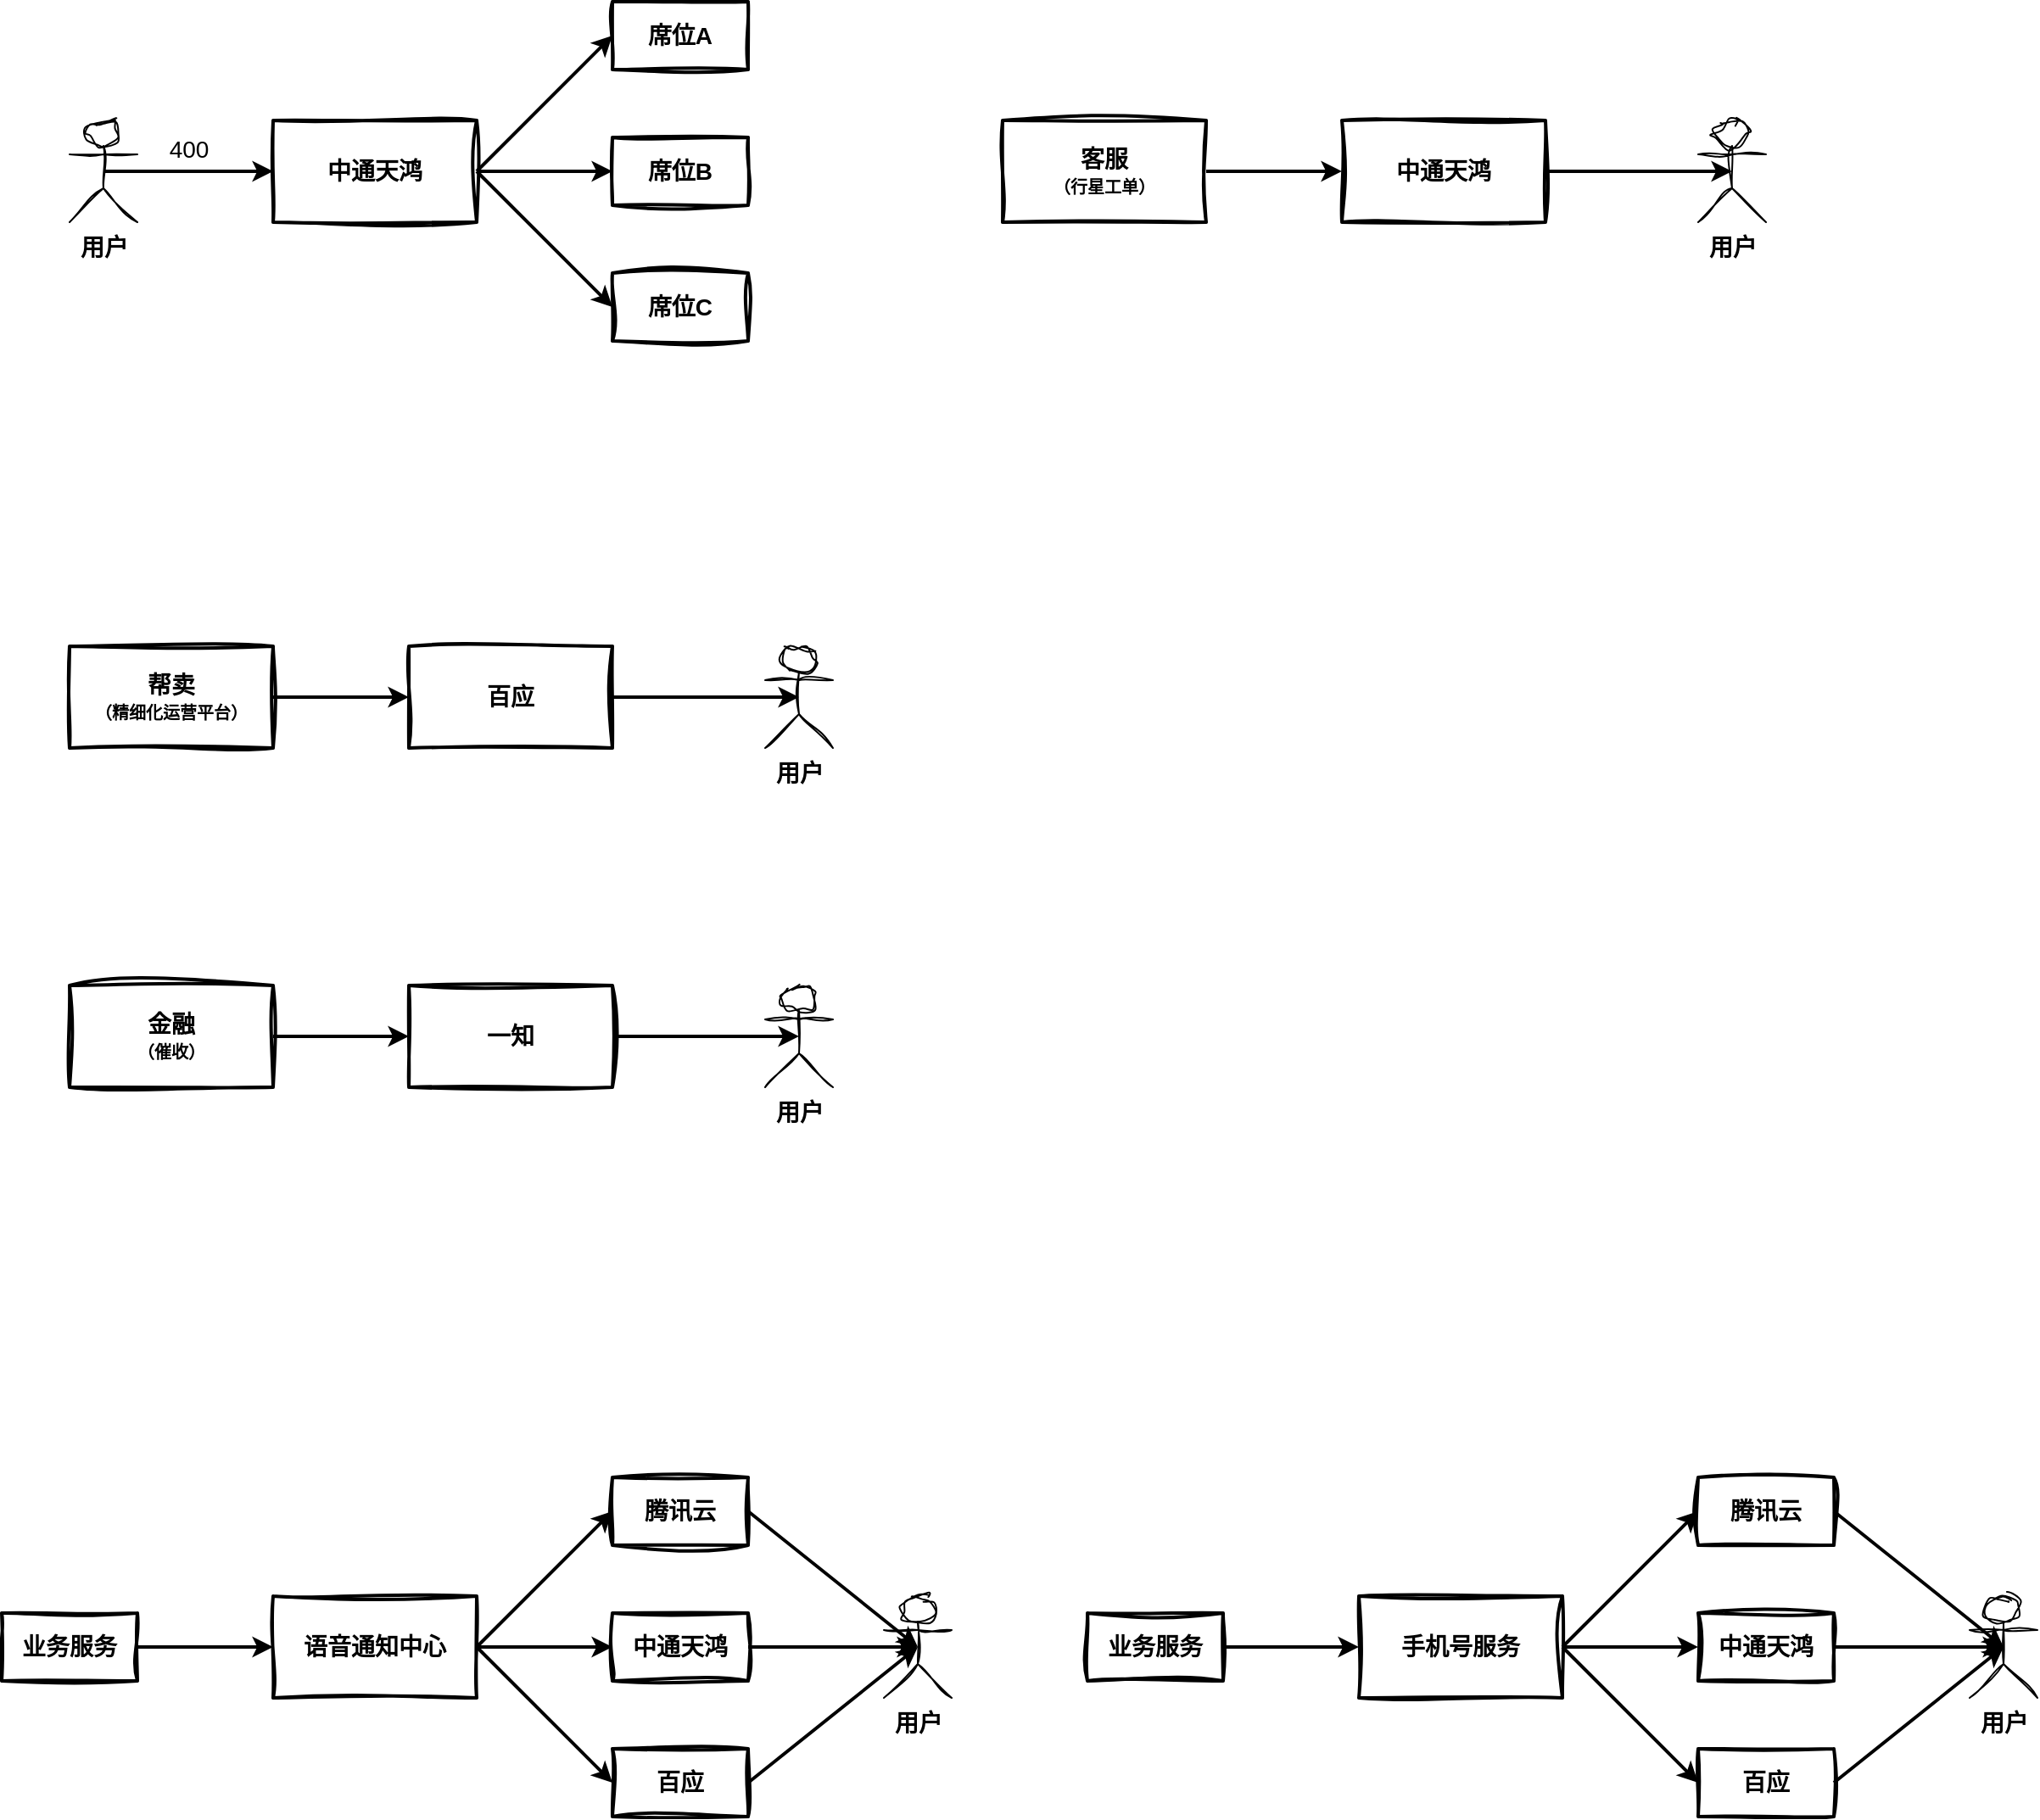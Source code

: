 <mxfile version="25.0.3">
  <diagram name="第 1 页" id="vKzClg0LOLqhk4ITw8iK">
    <mxGraphModel dx="1503" dy="1114" grid="1" gridSize="10" guides="1" tooltips="1" connect="1" arrows="1" fold="1" page="1" pageScale="1" pageWidth="827" pageHeight="1169" math="0" shadow="0">
      <root>
        <mxCell id="0" />
        <mxCell id="1" parent="0" />
        <mxCell id="Snd-GjKYDQuBAGq_1xwZ-4" style="edgeStyle=orthogonalEdgeStyle;rounded=0;orthogonalLoop=1;jettySize=auto;html=1;exitX=0.5;exitY=0.5;exitDx=0;exitDy=0;exitPerimeter=0;entryX=0;entryY=0.5;entryDx=0;entryDy=0;strokeWidth=2;" parent="1" source="Snd-GjKYDQuBAGq_1xwZ-1" target="Snd-GjKYDQuBAGq_1xwZ-2" edge="1">
          <mxGeometry relative="1" as="geometry" />
        </mxCell>
        <mxCell id="Snd-GjKYDQuBAGq_1xwZ-5" value="&lt;font style=&quot;font-size: 14px;&quot;&gt;400&lt;/font&gt;" style="edgeLabel;html=1;align=center;verticalAlign=middle;resizable=0;points=[];" parent="Snd-GjKYDQuBAGq_1xwZ-4" vertex="1" connectable="0">
          <mxGeometry y="2" relative="1" as="geometry">
            <mxPoint y="-11" as="offset" />
          </mxGeometry>
        </mxCell>
        <mxCell id="Snd-GjKYDQuBAGq_1xwZ-1" value="&lt;font style=&quot;font-size: 14px;&quot;&gt;&lt;b&gt;用户&lt;/b&gt;&lt;/font&gt;" style="shape=umlActor;verticalLabelPosition=bottom;verticalAlign=top;html=1;outlineConnect=0;sketch=1;curveFitting=1;jiggle=2;" parent="1" vertex="1">
          <mxGeometry x="200" y="250" width="40" height="60" as="geometry" />
        </mxCell>
        <mxCell id="Snd-GjKYDQuBAGq_1xwZ-2" value="&lt;font style=&quot;font-size: 14px;&quot;&gt;&lt;b&gt;中通天鸿&lt;/b&gt;&lt;/font&gt;" style="rounded=0;whiteSpace=wrap;html=1;fillColor=none;strokeWidth=2;sketch=1;curveFitting=1;jiggle=2;" parent="1" vertex="1">
          <mxGeometry x="320" y="250" width="120" height="60" as="geometry" />
        </mxCell>
        <mxCell id="Snd-GjKYDQuBAGq_1xwZ-7" value="&lt;font style=&quot;font-size: 14px;&quot;&gt;&lt;b&gt;席位A&lt;/b&gt;&lt;/font&gt;" style="rounded=0;whiteSpace=wrap;html=1;fillColor=none;strokeWidth=2;sketch=1;curveFitting=1;jiggle=2;" parent="1" vertex="1">
          <mxGeometry x="520" y="180" width="80" height="40" as="geometry" />
        </mxCell>
        <mxCell id="Snd-GjKYDQuBAGq_1xwZ-10" value="&lt;font style=&quot;font-size: 14px;&quot;&gt;&lt;b&gt;席位B&lt;/b&gt;&lt;/font&gt;" style="rounded=0;whiteSpace=wrap;html=1;fillColor=none;strokeWidth=2;sketch=1;curveFitting=1;jiggle=2;" parent="1" vertex="1">
          <mxGeometry x="520" y="260" width="80" height="40" as="geometry" />
        </mxCell>
        <mxCell id="Snd-GjKYDQuBAGq_1xwZ-11" value="&lt;font style=&quot;font-size: 14px;&quot;&gt;&lt;b&gt;席位C&lt;/b&gt;&lt;/font&gt;" style="rounded=0;whiteSpace=wrap;html=1;fillColor=none;strokeWidth=2;sketch=1;curveFitting=1;jiggle=2;" parent="1" vertex="1">
          <mxGeometry x="520" y="340" width="80" height="40" as="geometry" />
        </mxCell>
        <mxCell id="Snd-GjKYDQuBAGq_1xwZ-14" value="" style="endArrow=classic;html=1;rounded=0;exitX=1;exitY=0.5;exitDx=0;exitDy=0;entryX=0;entryY=0.5;entryDx=0;entryDy=0;strokeWidth=2;" parent="1" source="Snd-GjKYDQuBAGq_1xwZ-2" target="Snd-GjKYDQuBAGq_1xwZ-7" edge="1">
          <mxGeometry width="50" height="50" relative="1" as="geometry">
            <mxPoint x="350" y="480" as="sourcePoint" />
            <mxPoint x="400" y="430" as="targetPoint" />
          </mxGeometry>
        </mxCell>
        <mxCell id="Snd-GjKYDQuBAGq_1xwZ-16" value="" style="endArrow=classic;html=1;rounded=0;exitX=1;exitY=0.5;exitDx=0;exitDy=0;entryX=0;entryY=0.5;entryDx=0;entryDy=0;strokeWidth=2;" parent="1" source="Snd-GjKYDQuBAGq_1xwZ-2" target="Snd-GjKYDQuBAGq_1xwZ-10" edge="1">
          <mxGeometry width="50" height="50" relative="1" as="geometry">
            <mxPoint x="450" y="290" as="sourcePoint" />
            <mxPoint x="530" y="210" as="targetPoint" />
          </mxGeometry>
        </mxCell>
        <mxCell id="Snd-GjKYDQuBAGq_1xwZ-17" value="" style="endArrow=classic;html=1;rounded=0;entryX=0;entryY=0.5;entryDx=0;entryDy=0;strokeWidth=2;" parent="1" target="Snd-GjKYDQuBAGq_1xwZ-11" edge="1">
          <mxGeometry width="50" height="50" relative="1" as="geometry">
            <mxPoint x="440" y="280" as="sourcePoint" />
            <mxPoint x="530" y="290" as="targetPoint" />
          </mxGeometry>
        </mxCell>
        <mxCell id="Snd-GjKYDQuBAGq_1xwZ-18" value="&lt;font style=&quot;font-size: 14px;&quot;&gt;&lt;b&gt;帮卖&lt;/b&gt;&lt;/font&gt;&lt;div&gt;&lt;font size=&quot;1&quot; style=&quot;&quot;&gt;&lt;b style=&quot;&quot;&gt;（精细化运营平台）&lt;/b&gt;&lt;/font&gt;&lt;/div&gt;" style="rounded=0;whiteSpace=wrap;html=1;fillColor=none;strokeWidth=2;sketch=1;curveFitting=1;jiggle=2;" parent="1" vertex="1">
          <mxGeometry x="200" y="560" width="120" height="60" as="geometry" />
        </mxCell>
        <mxCell id="Snd-GjKYDQuBAGq_1xwZ-20" value="&lt;span style=&quot;font-size: 14px;&quot;&gt;&lt;b&gt;百应&lt;/b&gt;&lt;/span&gt;" style="rounded=0;whiteSpace=wrap;html=1;fillColor=none;strokeWidth=2;sketch=1;curveFitting=1;jiggle=2;" parent="1" vertex="1">
          <mxGeometry x="400" y="560" width="120" height="60" as="geometry" />
        </mxCell>
        <mxCell id="Snd-GjKYDQuBAGq_1xwZ-21" style="edgeStyle=orthogonalEdgeStyle;rounded=0;orthogonalLoop=1;jettySize=auto;html=1;exitX=1;exitY=0.5;exitDx=0;exitDy=0;entryX=0;entryY=0.5;entryDx=0;entryDy=0;strokeWidth=2;" parent="1" source="Snd-GjKYDQuBAGq_1xwZ-18" target="Snd-GjKYDQuBAGq_1xwZ-20" edge="1">
          <mxGeometry relative="1" as="geometry">
            <mxPoint x="230" y="290" as="sourcePoint" />
            <mxPoint x="330" y="290" as="targetPoint" />
          </mxGeometry>
        </mxCell>
        <mxCell id="Snd-GjKYDQuBAGq_1xwZ-23" value="&lt;font style=&quot;font-size: 14px;&quot;&gt;&lt;b&gt;用户&lt;/b&gt;&lt;/font&gt;" style="shape=umlActor;verticalLabelPosition=bottom;verticalAlign=top;html=1;outlineConnect=0;sketch=1;curveFitting=1;jiggle=2;" parent="1" vertex="1">
          <mxGeometry x="610" y="560" width="40" height="60" as="geometry" />
        </mxCell>
        <mxCell id="Snd-GjKYDQuBAGq_1xwZ-27" value="" style="endArrow=classic;html=1;rounded=0;entryX=0.5;entryY=0.5;entryDx=0;entryDy=0;strokeWidth=2;exitX=1;exitY=0.5;exitDx=0;exitDy=0;entryPerimeter=0;" parent="1" source="Snd-GjKYDQuBAGq_1xwZ-20" target="Snd-GjKYDQuBAGq_1xwZ-23" edge="1">
          <mxGeometry width="50" height="50" relative="1" as="geometry">
            <mxPoint x="450" y="290" as="sourcePoint" />
            <mxPoint x="530" y="370" as="targetPoint" />
          </mxGeometry>
        </mxCell>
        <mxCell id="Snd-GjKYDQuBAGq_1xwZ-28" value="&lt;span style=&quot;font-size: 14px;&quot;&gt;&lt;b&gt;客服&lt;/b&gt;&lt;/span&gt;&lt;br&gt;&lt;div&gt;&lt;font size=&quot;1&quot; style=&quot;&quot;&gt;&lt;b style=&quot;&quot;&gt;（行星工单）&lt;/b&gt;&lt;/font&gt;&lt;/div&gt;" style="rounded=0;whiteSpace=wrap;html=1;fillColor=none;strokeWidth=2;sketch=1;curveFitting=1;jiggle=2;" parent="1" vertex="1">
          <mxGeometry x="750" y="250" width="120" height="60" as="geometry" />
        </mxCell>
        <mxCell id="Snd-GjKYDQuBAGq_1xwZ-29" value="&lt;span style=&quot;font-size: 14px;&quot;&gt;&lt;b&gt;中通天鸿&lt;/b&gt;&lt;/span&gt;" style="rounded=0;whiteSpace=wrap;html=1;fillColor=none;strokeWidth=2;sketch=1;curveFitting=1;jiggle=2;" parent="1" vertex="1">
          <mxGeometry x="950" y="250" width="120" height="60" as="geometry" />
        </mxCell>
        <mxCell id="Snd-GjKYDQuBAGq_1xwZ-30" style="edgeStyle=orthogonalEdgeStyle;rounded=0;orthogonalLoop=1;jettySize=auto;html=1;exitX=1;exitY=0.5;exitDx=0;exitDy=0;entryX=0;entryY=0.5;entryDx=0;entryDy=0;strokeWidth=2;" parent="1" source="Snd-GjKYDQuBAGq_1xwZ-28" target="Snd-GjKYDQuBAGq_1xwZ-29" edge="1">
          <mxGeometry relative="1" as="geometry">
            <mxPoint x="780" y="-20" as="sourcePoint" />
            <mxPoint x="880" y="-20" as="targetPoint" />
          </mxGeometry>
        </mxCell>
        <mxCell id="Snd-GjKYDQuBAGq_1xwZ-31" value="&lt;font style=&quot;font-size: 14px;&quot;&gt;&lt;b&gt;用户&lt;/b&gt;&lt;/font&gt;" style="shape=umlActor;verticalLabelPosition=bottom;verticalAlign=top;html=1;outlineConnect=0;sketch=1;curveFitting=1;jiggle=2;" parent="1" vertex="1">
          <mxGeometry x="1160" y="250" width="40" height="60" as="geometry" />
        </mxCell>
        <mxCell id="Snd-GjKYDQuBAGq_1xwZ-32" value="" style="endArrow=classic;html=1;rounded=0;entryX=0.5;entryY=0.5;entryDx=0;entryDy=0;strokeWidth=2;exitX=1;exitY=0.5;exitDx=0;exitDy=0;entryPerimeter=0;" parent="1" source="Snd-GjKYDQuBAGq_1xwZ-29" target="Snd-GjKYDQuBAGq_1xwZ-31" edge="1">
          <mxGeometry width="50" height="50" relative="1" as="geometry">
            <mxPoint x="1000" y="-20" as="sourcePoint" />
            <mxPoint x="1080" y="60" as="targetPoint" />
          </mxGeometry>
        </mxCell>
        <mxCell id="PerwuIWuICiWA3Fu8wiI-1" value="&lt;font style=&quot;font-size: 14px;&quot;&gt;&lt;b&gt;金融&lt;/b&gt;&lt;/font&gt;&lt;div&gt;&lt;font size=&quot;1&quot; style=&quot;&quot;&gt;&lt;b style=&quot;&quot;&gt;（催收）&lt;/b&gt;&lt;/font&gt;&lt;/div&gt;" style="rounded=0;whiteSpace=wrap;html=1;fillColor=none;strokeWidth=2;sketch=1;curveFitting=1;jiggle=2;" parent="1" vertex="1">
          <mxGeometry x="200" y="760" width="120" height="60" as="geometry" />
        </mxCell>
        <mxCell id="PerwuIWuICiWA3Fu8wiI-2" value="&lt;span style=&quot;font-size: 14px;&quot;&gt;&lt;b&gt;一知&lt;/b&gt;&lt;/span&gt;" style="rounded=0;whiteSpace=wrap;html=1;fillColor=none;strokeWidth=2;sketch=1;curveFitting=1;jiggle=2;" parent="1" vertex="1">
          <mxGeometry x="400" y="760" width="120" height="60" as="geometry" />
        </mxCell>
        <mxCell id="PerwuIWuICiWA3Fu8wiI-3" style="edgeStyle=orthogonalEdgeStyle;rounded=0;orthogonalLoop=1;jettySize=auto;html=1;exitX=1;exitY=0.5;exitDx=0;exitDy=0;entryX=0;entryY=0.5;entryDx=0;entryDy=0;strokeWidth=2;" parent="1" source="PerwuIWuICiWA3Fu8wiI-1" target="PerwuIWuICiWA3Fu8wiI-2" edge="1">
          <mxGeometry relative="1" as="geometry">
            <mxPoint x="230" y="490" as="sourcePoint" />
            <mxPoint x="330" y="490" as="targetPoint" />
          </mxGeometry>
        </mxCell>
        <mxCell id="PerwuIWuICiWA3Fu8wiI-4" value="&lt;font style=&quot;font-size: 14px;&quot;&gt;&lt;b&gt;用户&lt;/b&gt;&lt;/font&gt;" style="shape=umlActor;verticalLabelPosition=bottom;verticalAlign=top;html=1;outlineConnect=0;sketch=1;curveFitting=1;jiggle=2;" parent="1" vertex="1">
          <mxGeometry x="610" y="760" width="40" height="60" as="geometry" />
        </mxCell>
        <mxCell id="PerwuIWuICiWA3Fu8wiI-5" value="" style="endArrow=classic;html=1;rounded=0;entryX=0.5;entryY=0.5;entryDx=0;entryDy=0;strokeWidth=2;exitX=1;exitY=0.5;exitDx=0;exitDy=0;entryPerimeter=0;" parent="1" source="PerwuIWuICiWA3Fu8wiI-2" target="PerwuIWuICiWA3Fu8wiI-4" edge="1">
          <mxGeometry width="50" height="50" relative="1" as="geometry">
            <mxPoint x="450" y="490" as="sourcePoint" />
            <mxPoint x="530" y="570" as="targetPoint" />
          </mxGeometry>
        </mxCell>
        <mxCell id="PerwuIWuICiWA3Fu8wiI-6" style="edgeStyle=orthogonalEdgeStyle;rounded=0;orthogonalLoop=1;jettySize=auto;html=1;exitX=1;exitY=0.5;exitDx=0;exitDy=0;entryX=0;entryY=0.5;entryDx=0;entryDy=0;strokeWidth=2;" parent="1" source="PerwuIWuICiWA3Fu8wiI-16" target="PerwuIWuICiWA3Fu8wiI-9" edge="1">
          <mxGeometry relative="1" as="geometry">
            <mxPoint x="220" y="1150" as="sourcePoint" />
          </mxGeometry>
        </mxCell>
        <mxCell id="PerwuIWuICiWA3Fu8wiI-9" value="&lt;font style=&quot;font-size: 14px;&quot;&gt;&lt;b&gt;语音通知中心&lt;/b&gt;&lt;/font&gt;" style="rounded=0;whiteSpace=wrap;html=1;fillColor=none;strokeWidth=2;sketch=1;curveFitting=1;jiggle=2;" parent="1" vertex="1">
          <mxGeometry x="320" y="1120" width="120" height="60" as="geometry" />
        </mxCell>
        <mxCell id="PerwuIWuICiWA3Fu8wiI-10" value="&lt;font style=&quot;font-size: 14px;&quot;&gt;&lt;b&gt;腾讯云&lt;/b&gt;&lt;/font&gt;" style="rounded=0;whiteSpace=wrap;html=1;fillColor=none;strokeWidth=2;sketch=1;curveFitting=1;jiggle=2;" parent="1" vertex="1">
          <mxGeometry x="520" y="1050" width="80" height="40" as="geometry" />
        </mxCell>
        <mxCell id="PerwuIWuICiWA3Fu8wiI-11" value="&lt;font style=&quot;font-size: 14px;&quot;&gt;&lt;b&gt;中通天鸿&lt;/b&gt;&lt;/font&gt;" style="rounded=0;whiteSpace=wrap;html=1;fillColor=none;strokeWidth=2;sketch=1;curveFitting=1;jiggle=2;" parent="1" vertex="1">
          <mxGeometry x="520" y="1130" width="80" height="40" as="geometry" />
        </mxCell>
        <mxCell id="PerwuIWuICiWA3Fu8wiI-12" value="&lt;font style=&quot;font-size: 14px;&quot;&gt;&lt;b&gt;百应&lt;/b&gt;&lt;/font&gt;" style="rounded=0;whiteSpace=wrap;html=1;fillColor=none;strokeWidth=2;sketch=1;curveFitting=1;jiggle=2;" parent="1" vertex="1">
          <mxGeometry x="520" y="1210" width="80" height="40" as="geometry" />
        </mxCell>
        <mxCell id="PerwuIWuICiWA3Fu8wiI-13" value="" style="endArrow=classic;html=1;rounded=0;exitX=1;exitY=0.5;exitDx=0;exitDy=0;entryX=0;entryY=0.5;entryDx=0;entryDy=0;strokeWidth=2;" parent="1" source="PerwuIWuICiWA3Fu8wiI-9" target="PerwuIWuICiWA3Fu8wiI-10" edge="1">
          <mxGeometry width="50" height="50" relative="1" as="geometry">
            <mxPoint x="350" y="1350" as="sourcePoint" />
            <mxPoint x="400" y="1300" as="targetPoint" />
          </mxGeometry>
        </mxCell>
        <mxCell id="PerwuIWuICiWA3Fu8wiI-14" value="" style="endArrow=classic;html=1;rounded=0;exitX=1;exitY=0.5;exitDx=0;exitDy=0;entryX=0;entryY=0.5;entryDx=0;entryDy=0;strokeWidth=2;" parent="1" source="PerwuIWuICiWA3Fu8wiI-9" target="PerwuIWuICiWA3Fu8wiI-11" edge="1">
          <mxGeometry width="50" height="50" relative="1" as="geometry">
            <mxPoint x="450" y="1160" as="sourcePoint" />
            <mxPoint x="530" y="1080" as="targetPoint" />
          </mxGeometry>
        </mxCell>
        <mxCell id="PerwuIWuICiWA3Fu8wiI-15" value="" style="endArrow=classic;html=1;rounded=0;entryX=0;entryY=0.5;entryDx=0;entryDy=0;strokeWidth=2;" parent="1" target="PerwuIWuICiWA3Fu8wiI-12" edge="1">
          <mxGeometry width="50" height="50" relative="1" as="geometry">
            <mxPoint x="440" y="1150" as="sourcePoint" />
            <mxPoint x="530" y="1160" as="targetPoint" />
          </mxGeometry>
        </mxCell>
        <mxCell id="PerwuIWuICiWA3Fu8wiI-16" value="&lt;font style=&quot;font-size: 14px;&quot;&gt;&lt;b&gt;业务服务&lt;/b&gt;&lt;/font&gt;" style="rounded=0;whiteSpace=wrap;html=1;fillColor=none;strokeWidth=2;sketch=1;curveFitting=1;jiggle=2;" parent="1" vertex="1">
          <mxGeometry x="160" y="1130" width="80" height="40" as="geometry" />
        </mxCell>
        <mxCell id="PerwuIWuICiWA3Fu8wiI-17" value="&lt;font style=&quot;font-size: 14px;&quot;&gt;&lt;b&gt;用户&lt;/b&gt;&lt;/font&gt;" style="shape=umlActor;verticalLabelPosition=bottom;verticalAlign=top;html=1;outlineConnect=0;sketch=1;curveFitting=1;jiggle=2;" parent="1" vertex="1">
          <mxGeometry x="680" y="1120" width="40" height="60" as="geometry" />
        </mxCell>
        <mxCell id="PerwuIWuICiWA3Fu8wiI-18" value="" style="endArrow=classic;html=1;rounded=0;exitX=1;exitY=0.5;exitDx=0;exitDy=0;entryX=0.5;entryY=0.5;entryDx=0;entryDy=0;strokeWidth=2;entryPerimeter=0;" parent="1" source="PerwuIWuICiWA3Fu8wiI-10" target="PerwuIWuICiWA3Fu8wiI-17" edge="1">
          <mxGeometry width="50" height="50" relative="1" as="geometry">
            <mxPoint x="450" y="1160" as="sourcePoint" />
            <mxPoint x="530" y="1080" as="targetPoint" />
          </mxGeometry>
        </mxCell>
        <mxCell id="PerwuIWuICiWA3Fu8wiI-19" value="" style="endArrow=classic;html=1;rounded=0;exitX=1;exitY=0.5;exitDx=0;exitDy=0;entryX=0.5;entryY=0.5;entryDx=0;entryDy=0;strokeWidth=2;entryPerimeter=0;" parent="1" source="PerwuIWuICiWA3Fu8wiI-11" target="PerwuIWuICiWA3Fu8wiI-17" edge="1">
          <mxGeometry width="50" height="50" relative="1" as="geometry">
            <mxPoint x="610" y="1080" as="sourcePoint" />
            <mxPoint x="750" y="1159" as="targetPoint" />
          </mxGeometry>
        </mxCell>
        <mxCell id="PerwuIWuICiWA3Fu8wiI-20" value="" style="endArrow=classic;html=1;rounded=0;exitX=1;exitY=0.5;exitDx=0;exitDy=0;entryX=0.5;entryY=0.5;entryDx=0;entryDy=0;strokeWidth=2;entryPerimeter=0;" parent="1" source="PerwuIWuICiWA3Fu8wiI-12" target="PerwuIWuICiWA3Fu8wiI-17" edge="1">
          <mxGeometry width="50" height="50" relative="1" as="geometry">
            <mxPoint x="610" y="1160" as="sourcePoint" />
            <mxPoint x="750" y="1159" as="targetPoint" />
          </mxGeometry>
        </mxCell>
        <mxCell id="aWRv7dwsz62DT3qvM7fa-1" style="edgeStyle=orthogonalEdgeStyle;rounded=0;orthogonalLoop=1;jettySize=auto;html=1;exitX=1;exitY=0.5;exitDx=0;exitDy=0;entryX=0;entryY=0.5;entryDx=0;entryDy=0;strokeWidth=2;" edge="1" parent="1" source="aWRv7dwsz62DT3qvM7fa-9" target="aWRv7dwsz62DT3qvM7fa-2">
          <mxGeometry relative="1" as="geometry">
            <mxPoint x="860" y="1150" as="sourcePoint" />
          </mxGeometry>
        </mxCell>
        <mxCell id="aWRv7dwsz62DT3qvM7fa-2" value="&lt;font style=&quot;font-size: 14px;&quot;&gt;&lt;b&gt;手机号服务&lt;/b&gt;&lt;/font&gt;" style="rounded=0;whiteSpace=wrap;html=1;fillColor=none;strokeWidth=2;sketch=1;curveFitting=1;jiggle=2;" vertex="1" parent="1">
          <mxGeometry x="960" y="1120" width="120" height="60" as="geometry" />
        </mxCell>
        <mxCell id="aWRv7dwsz62DT3qvM7fa-3" value="&lt;font style=&quot;font-size: 14px;&quot;&gt;&lt;b&gt;腾讯云&lt;/b&gt;&lt;/font&gt;" style="rounded=0;whiteSpace=wrap;html=1;fillColor=none;strokeWidth=2;sketch=1;curveFitting=1;jiggle=2;" vertex="1" parent="1">
          <mxGeometry x="1160" y="1050" width="80" height="40" as="geometry" />
        </mxCell>
        <mxCell id="aWRv7dwsz62DT3qvM7fa-4" value="&lt;font style=&quot;font-size: 14px;&quot;&gt;&lt;b&gt;中通天鸿&lt;/b&gt;&lt;/font&gt;" style="rounded=0;whiteSpace=wrap;html=1;fillColor=none;strokeWidth=2;sketch=1;curveFitting=1;jiggle=2;" vertex="1" parent="1">
          <mxGeometry x="1160" y="1130" width="80" height="40" as="geometry" />
        </mxCell>
        <mxCell id="aWRv7dwsz62DT3qvM7fa-5" value="&lt;font style=&quot;font-size: 14px;&quot;&gt;&lt;b&gt;百应&lt;/b&gt;&lt;/font&gt;" style="rounded=0;whiteSpace=wrap;html=1;fillColor=none;strokeWidth=2;sketch=1;curveFitting=1;jiggle=2;" vertex="1" parent="1">
          <mxGeometry x="1160" y="1210" width="80" height="40" as="geometry" />
        </mxCell>
        <mxCell id="aWRv7dwsz62DT3qvM7fa-6" value="" style="endArrow=classic;html=1;rounded=0;exitX=1;exitY=0.5;exitDx=0;exitDy=0;entryX=0;entryY=0.5;entryDx=0;entryDy=0;strokeWidth=2;" edge="1" parent="1" source="aWRv7dwsz62DT3qvM7fa-2" target="aWRv7dwsz62DT3qvM7fa-3">
          <mxGeometry width="50" height="50" relative="1" as="geometry">
            <mxPoint x="990" y="1350" as="sourcePoint" />
            <mxPoint x="1040" y="1300" as="targetPoint" />
          </mxGeometry>
        </mxCell>
        <mxCell id="aWRv7dwsz62DT3qvM7fa-7" value="" style="endArrow=classic;html=1;rounded=0;exitX=1;exitY=0.5;exitDx=0;exitDy=0;entryX=0;entryY=0.5;entryDx=0;entryDy=0;strokeWidth=2;" edge="1" parent="1" source="aWRv7dwsz62DT3qvM7fa-2" target="aWRv7dwsz62DT3qvM7fa-4">
          <mxGeometry width="50" height="50" relative="1" as="geometry">
            <mxPoint x="1090" y="1160" as="sourcePoint" />
            <mxPoint x="1170" y="1080" as="targetPoint" />
          </mxGeometry>
        </mxCell>
        <mxCell id="aWRv7dwsz62DT3qvM7fa-8" value="" style="endArrow=classic;html=1;rounded=0;entryX=0;entryY=0.5;entryDx=0;entryDy=0;strokeWidth=2;" edge="1" parent="1" target="aWRv7dwsz62DT3qvM7fa-5">
          <mxGeometry width="50" height="50" relative="1" as="geometry">
            <mxPoint x="1080" y="1150" as="sourcePoint" />
            <mxPoint x="1170" y="1160" as="targetPoint" />
          </mxGeometry>
        </mxCell>
        <mxCell id="aWRv7dwsz62DT3qvM7fa-9" value="&lt;font style=&quot;font-size: 14px;&quot;&gt;&lt;b&gt;业务服务&lt;/b&gt;&lt;/font&gt;" style="rounded=0;whiteSpace=wrap;html=1;fillColor=none;strokeWidth=2;sketch=1;curveFitting=1;jiggle=2;" vertex="1" parent="1">
          <mxGeometry x="800" y="1130" width="80" height="40" as="geometry" />
        </mxCell>
        <mxCell id="aWRv7dwsz62DT3qvM7fa-10" value="&lt;font style=&quot;font-size: 14px;&quot;&gt;&lt;b&gt;用户&lt;/b&gt;&lt;/font&gt;" style="shape=umlActor;verticalLabelPosition=bottom;verticalAlign=top;html=1;outlineConnect=0;sketch=1;curveFitting=1;jiggle=2;" vertex="1" parent="1">
          <mxGeometry x="1320" y="1120" width="40" height="60" as="geometry" />
        </mxCell>
        <mxCell id="aWRv7dwsz62DT3qvM7fa-11" value="" style="endArrow=classic;html=1;rounded=0;exitX=1;exitY=0.5;exitDx=0;exitDy=0;entryX=0.5;entryY=0.5;entryDx=0;entryDy=0;strokeWidth=2;entryPerimeter=0;" edge="1" parent="1" source="aWRv7dwsz62DT3qvM7fa-3" target="aWRv7dwsz62DT3qvM7fa-10">
          <mxGeometry width="50" height="50" relative="1" as="geometry">
            <mxPoint x="1090" y="1160" as="sourcePoint" />
            <mxPoint x="1170" y="1080" as="targetPoint" />
          </mxGeometry>
        </mxCell>
        <mxCell id="aWRv7dwsz62DT3qvM7fa-12" value="" style="endArrow=classic;html=1;rounded=0;exitX=1;exitY=0.5;exitDx=0;exitDy=0;entryX=0.5;entryY=0.5;entryDx=0;entryDy=0;strokeWidth=2;entryPerimeter=0;" edge="1" parent="1" source="aWRv7dwsz62DT3qvM7fa-4" target="aWRv7dwsz62DT3qvM7fa-10">
          <mxGeometry width="50" height="50" relative="1" as="geometry">
            <mxPoint x="1250" y="1080" as="sourcePoint" />
            <mxPoint x="1390" y="1159" as="targetPoint" />
          </mxGeometry>
        </mxCell>
        <mxCell id="aWRv7dwsz62DT3qvM7fa-13" value="" style="endArrow=classic;html=1;rounded=0;exitX=1;exitY=0.5;exitDx=0;exitDy=0;entryX=0.5;entryY=0.5;entryDx=0;entryDy=0;strokeWidth=2;entryPerimeter=0;" edge="1" parent="1" source="aWRv7dwsz62DT3qvM7fa-5" target="aWRv7dwsz62DT3qvM7fa-10">
          <mxGeometry width="50" height="50" relative="1" as="geometry">
            <mxPoint x="1250" y="1160" as="sourcePoint" />
            <mxPoint x="1390" y="1159" as="targetPoint" />
          </mxGeometry>
        </mxCell>
      </root>
    </mxGraphModel>
  </diagram>
</mxfile>
